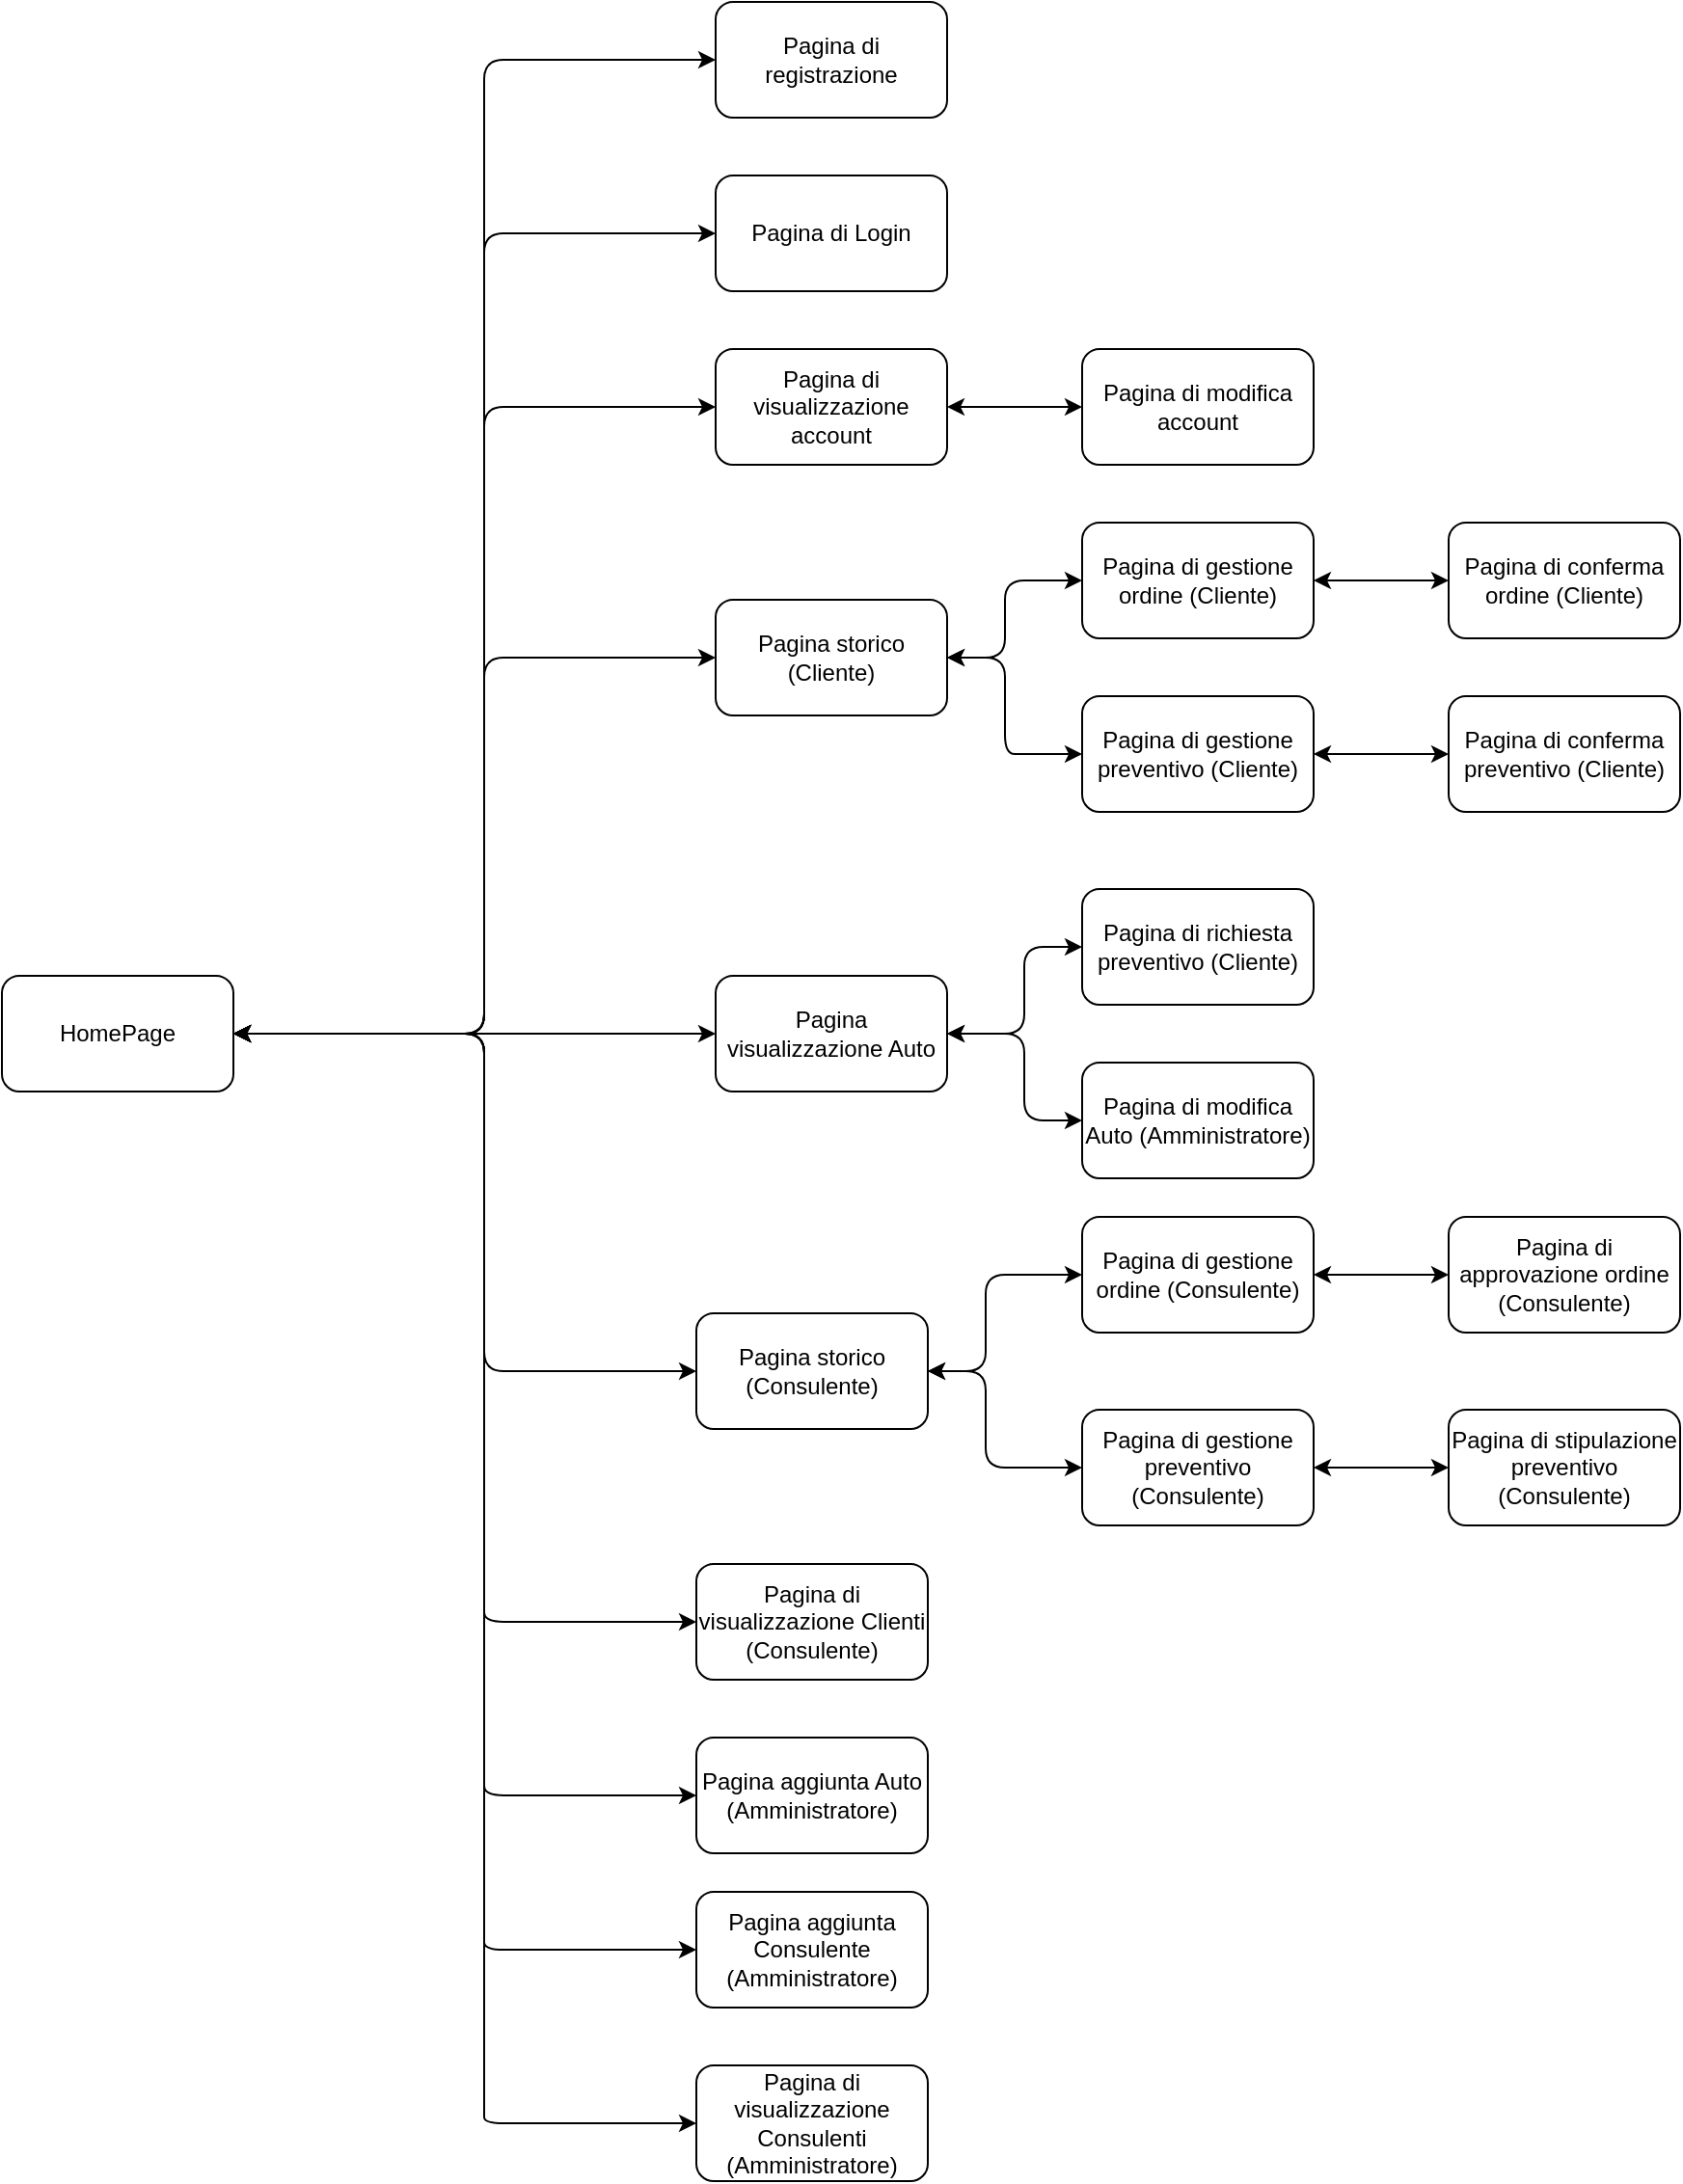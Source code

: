 <mxfile version="13.9.9" type="device"><diagram id="6gm5yPX3ZAlM1L4PDlap" name="Pagina-1"><mxGraphModel dx="1185" dy="685" grid="1" gridSize="10" guides="1" tooltips="1" connect="1" arrows="1" fold="1" page="1" pageScale="1" pageWidth="827" pageHeight="1169" math="0" shadow="0"><root><mxCell id="0"/><mxCell id="1" parent="0"/><mxCell id="DyaJIUyc59leb4okxDI6-1" value="HomePage" style="rounded=1;whiteSpace=wrap;html=1;" vertex="1" parent="1"><mxGeometry x="30" y="555" width="120" height="60" as="geometry"/></mxCell><mxCell id="DyaJIUyc59leb4okxDI6-3" value="" style="endArrow=classic;startArrow=classic;html=1;exitX=1;exitY=0.5;exitDx=0;exitDy=0;entryX=0;entryY=0.5;entryDx=0;entryDy=0;" edge="1" parent="1" source="DyaJIUyc59leb4okxDI6-1" target="DyaJIUyc59leb4okxDI6-5"><mxGeometry width="50" height="50" relative="1" as="geometry"><mxPoint x="380" y="440" as="sourcePoint"/><mxPoint x="400" y="80" as="targetPoint"/><Array as="points"><mxPoint x="280" y="585"/><mxPoint x="280" y="80"/></Array></mxGeometry></mxCell><mxCell id="DyaJIUyc59leb4okxDI6-4" value="Pagina di Login" style="rounded=1;whiteSpace=wrap;html=1;" vertex="1" parent="1"><mxGeometry x="400" y="140" width="120" height="60" as="geometry"/></mxCell><mxCell id="DyaJIUyc59leb4okxDI6-5" value="Pagina di registrazione" style="rounded=1;whiteSpace=wrap;html=1;" vertex="1" parent="1"><mxGeometry x="400" y="50" width="120" height="60" as="geometry"/></mxCell><mxCell id="DyaJIUyc59leb4okxDI6-6" value="" style="endArrow=classic;startArrow=classic;html=1;exitX=1;exitY=0.5;exitDx=0;exitDy=0;entryX=0;entryY=0.5;entryDx=0;entryDy=0;" edge="1" parent="1" source="DyaJIUyc59leb4okxDI6-1" target="DyaJIUyc59leb4okxDI6-4"><mxGeometry width="50" height="50" relative="1" as="geometry"><mxPoint x="380" y="430" as="sourcePoint"/><mxPoint x="430" y="380" as="targetPoint"/><Array as="points"><mxPoint x="280" y="585"/><mxPoint x="280" y="170"/></Array></mxGeometry></mxCell><mxCell id="DyaJIUyc59leb4okxDI6-7" value="Pagina di modifica account" style="rounded=1;whiteSpace=wrap;html=1;" vertex="1" parent="1"><mxGeometry x="590" y="230" width="120" height="60" as="geometry"/></mxCell><mxCell id="DyaJIUyc59leb4okxDI6-8" value="" style="endArrow=classic;startArrow=classic;html=1;entryX=0;entryY=0.5;entryDx=0;entryDy=0;exitX=1;exitY=0.5;exitDx=0;exitDy=0;" edge="1" parent="1" source="DyaJIUyc59leb4okxDI6-1" target="DyaJIUyc59leb4okxDI6-10"><mxGeometry width="50" height="50" relative="1" as="geometry"><mxPoint x="380" y="420" as="sourcePoint"/><mxPoint x="430" y="370" as="targetPoint"/><Array as="points"><mxPoint x="280" y="585"/><mxPoint x="280" y="260"/></Array></mxGeometry></mxCell><mxCell id="DyaJIUyc59leb4okxDI6-9" value="Pagina storico (Cliente)" style="rounded=1;whiteSpace=wrap;html=1;" vertex="1" parent="1"><mxGeometry x="400" y="360" width="120" height="60" as="geometry"/></mxCell><mxCell id="DyaJIUyc59leb4okxDI6-10" value="Pagina di visualizzazione account" style="rounded=1;whiteSpace=wrap;html=1;" vertex="1" parent="1"><mxGeometry x="400" y="230" width="120" height="60" as="geometry"/></mxCell><mxCell id="DyaJIUyc59leb4okxDI6-11" value="" style="endArrow=classic;startArrow=classic;html=1;entryX=0;entryY=0.5;entryDx=0;entryDy=0;exitX=1;exitY=0.5;exitDx=0;exitDy=0;" edge="1" parent="1" source="DyaJIUyc59leb4okxDI6-10" target="DyaJIUyc59leb4okxDI6-7"><mxGeometry width="50" height="50" relative="1" as="geometry"><mxPoint x="510" y="390" as="sourcePoint"/><mxPoint x="560" y="340" as="targetPoint"/></mxGeometry></mxCell><mxCell id="DyaJIUyc59leb4okxDI6-12" value="" style="endArrow=classic;startArrow=classic;html=1;exitX=1;exitY=0.5;exitDx=0;exitDy=0;entryX=0;entryY=0.5;entryDx=0;entryDy=0;" edge="1" parent="1" source="DyaJIUyc59leb4okxDI6-1" target="DyaJIUyc59leb4okxDI6-9"><mxGeometry width="50" height="50" relative="1" as="geometry"><mxPoint x="380" y="410" as="sourcePoint"/><mxPoint x="430" y="360" as="targetPoint"/><Array as="points"><mxPoint x="280" y="585"/><mxPoint x="280" y="390"/></Array></mxGeometry></mxCell><mxCell id="DyaJIUyc59leb4okxDI6-13" value="" style="endArrow=classic;startArrow=classic;html=1;exitX=1;exitY=0.5;exitDx=0;exitDy=0;entryX=0;entryY=0.5;entryDx=0;entryDy=0;" edge="1" parent="1" source="DyaJIUyc59leb4okxDI6-9" target="DyaJIUyc59leb4okxDI6-14"><mxGeometry width="50" height="50" relative="1" as="geometry"><mxPoint x="570" y="450" as="sourcePoint"/><mxPoint x="590" y="350" as="targetPoint"/><Array as="points"><mxPoint x="550" y="390"/><mxPoint x="550" y="350"/></Array></mxGeometry></mxCell><mxCell id="DyaJIUyc59leb4okxDI6-14" value="Pagina di gestione ordine (Cliente)" style="rounded=1;whiteSpace=wrap;html=1;" vertex="1" parent="1"><mxGeometry x="590" y="320" width="120" height="60" as="geometry"/></mxCell><mxCell id="DyaJIUyc59leb4okxDI6-15" value="" style="endArrow=classic;startArrow=classic;html=1;exitX=1;exitY=0.5;exitDx=0;exitDy=0;entryX=0;entryY=0.5;entryDx=0;entryDy=0;" edge="1" parent="1" source="DyaJIUyc59leb4okxDI6-14" target="DyaJIUyc59leb4okxDI6-17"><mxGeometry width="50" height="50" relative="1" as="geometry"><mxPoint x="730" y="480" as="sourcePoint"/><mxPoint x="780" y="350" as="targetPoint"/></mxGeometry></mxCell><mxCell id="DyaJIUyc59leb4okxDI6-17" value="Pagina di conferma ordine (Cliente)" style="rounded=1;whiteSpace=wrap;html=1;" vertex="1" parent="1"><mxGeometry x="780" y="320" width="120" height="60" as="geometry"/></mxCell><mxCell id="DyaJIUyc59leb4okxDI6-19" value="Pagina storico (Consulente)" style="rounded=1;whiteSpace=wrap;html=1;" vertex="1" parent="1"><mxGeometry x="390" y="730" width="120" height="60" as="geometry"/></mxCell><mxCell id="DyaJIUyc59leb4okxDI6-20" value="" style="endArrow=classic;startArrow=classic;html=1;exitX=1;exitY=0.5;exitDx=0;exitDy=0;entryX=0;entryY=0.5;entryDx=0;entryDy=0;" edge="1" parent="1" source="DyaJIUyc59leb4okxDI6-19" target="DyaJIUyc59leb4okxDI6-21"><mxGeometry width="50" height="50" relative="1" as="geometry"><mxPoint x="570" y="780" as="sourcePoint"/><mxPoint x="590" y="680" as="targetPoint"/><Array as="points"><mxPoint x="540" y="760"/><mxPoint x="540" y="710"/></Array></mxGeometry></mxCell><mxCell id="DyaJIUyc59leb4okxDI6-21" value="Pagina di gestione ordine (Consulente)" style="rounded=1;whiteSpace=wrap;html=1;" vertex="1" parent="1"><mxGeometry x="590" y="680" width="120" height="60" as="geometry"/></mxCell><mxCell id="DyaJIUyc59leb4okxDI6-22" value="" style="endArrow=classic;startArrow=classic;html=1;exitX=1;exitY=0.5;exitDx=0;exitDy=0;entryX=0;entryY=0.5;entryDx=0;entryDy=0;" edge="1" parent="1" source="DyaJIUyc59leb4okxDI6-21" target="DyaJIUyc59leb4okxDI6-23"><mxGeometry width="50" height="50" relative="1" as="geometry"><mxPoint x="730" y="810" as="sourcePoint"/><mxPoint x="780" y="680" as="targetPoint"/></mxGeometry></mxCell><mxCell id="DyaJIUyc59leb4okxDI6-23" value="Pagina di approvazione ordine (Consulente)" style="rounded=1;whiteSpace=wrap;html=1;" vertex="1" parent="1"><mxGeometry x="780" y="680" width="120" height="60" as="geometry"/></mxCell><mxCell id="DyaJIUyc59leb4okxDI6-26" value="" style="endArrow=classic;startArrow=classic;html=1;exitX=1;exitY=0.5;exitDx=0;exitDy=0;entryX=0;entryY=0.5;entryDx=0;entryDy=0;" edge="1" parent="1" source="DyaJIUyc59leb4okxDI6-9" target="DyaJIUyc59leb4okxDI6-27"><mxGeometry width="50" height="50" relative="1" as="geometry"><mxPoint x="520" y="585" as="sourcePoint"/><mxPoint x="590" y="585" as="targetPoint"/><Array as="points"><mxPoint x="550" y="390"/><mxPoint x="550" y="440"/><mxPoint x="560" y="440"/></Array></mxGeometry></mxCell><mxCell id="DyaJIUyc59leb4okxDI6-27" value="Pagina di gestione preventivo (Cliente)" style="rounded=1;whiteSpace=wrap;html=1;" vertex="1" parent="1"><mxGeometry x="590" y="410" width="120" height="60" as="geometry"/></mxCell><mxCell id="DyaJIUyc59leb4okxDI6-28" value="" style="endArrow=classic;startArrow=classic;html=1;exitX=1;exitY=0.5;exitDx=0;exitDy=0;entryX=0;entryY=0.5;entryDx=0;entryDy=0;" edge="1" parent="1" source="DyaJIUyc59leb4okxDI6-27" target="DyaJIUyc59leb4okxDI6-29"><mxGeometry width="50" height="50" relative="1" as="geometry"><mxPoint x="730" y="715" as="sourcePoint"/><mxPoint x="780" y="585" as="targetPoint"/></mxGeometry></mxCell><mxCell id="DyaJIUyc59leb4okxDI6-29" value="Pagina di conferma preventivo (Cliente)" style="rounded=1;whiteSpace=wrap;html=1;" vertex="1" parent="1"><mxGeometry x="780" y="410" width="120" height="60" as="geometry"/></mxCell><mxCell id="DyaJIUyc59leb4okxDI6-33" value="" style="endArrow=classic;startArrow=classic;html=1;entryX=0;entryY=0.5;entryDx=0;entryDy=0;" edge="1" parent="1" target="DyaJIUyc59leb4okxDI6-34"><mxGeometry width="50" height="50" relative="1" as="geometry"><mxPoint x="510" y="760" as="sourcePoint"/><mxPoint x="590" y="870" as="targetPoint"/><Array as="points"><mxPoint x="540" y="760"/><mxPoint x="540" y="810"/></Array></mxGeometry></mxCell><mxCell id="DyaJIUyc59leb4okxDI6-34" value="Pagina di gestione preventivo (Consulente)" style="rounded=1;whiteSpace=wrap;html=1;" vertex="1" parent="1"><mxGeometry x="590" y="780" width="120" height="60" as="geometry"/></mxCell><mxCell id="DyaJIUyc59leb4okxDI6-35" value="" style="endArrow=classic;startArrow=classic;html=1;exitX=1;exitY=0.5;exitDx=0;exitDy=0;entryX=0;entryY=0.5;entryDx=0;entryDy=0;" edge="1" parent="1" source="DyaJIUyc59leb4okxDI6-34" target="DyaJIUyc59leb4okxDI6-36"><mxGeometry width="50" height="50" relative="1" as="geometry"><mxPoint x="730" y="1000" as="sourcePoint"/><mxPoint x="780" y="870" as="targetPoint"/></mxGeometry></mxCell><mxCell id="DyaJIUyc59leb4okxDI6-36" value="Pagina di stipulazione preventivo (Consulente)" style="rounded=1;whiteSpace=wrap;html=1;" vertex="1" parent="1"><mxGeometry x="780" y="780" width="120" height="60" as="geometry"/></mxCell><mxCell id="DyaJIUyc59leb4okxDI6-38" value="" style="endArrow=classic;startArrow=classic;html=1;entryX=0;entryY=0.5;entryDx=0;entryDy=0;exitX=1;exitY=0.5;exitDx=0;exitDy=0;" edge="1" parent="1" source="DyaJIUyc59leb4okxDI6-1" target="DyaJIUyc59leb4okxDI6-19"><mxGeometry width="50" height="50" relative="1" as="geometry"><mxPoint x="160" y="590" as="sourcePoint"/><mxPoint x="290" y="710" as="targetPoint"/><Array as="points"><mxPoint x="280" y="585"/><mxPoint x="280" y="710"/><mxPoint x="280" y="760"/></Array></mxGeometry></mxCell><mxCell id="DyaJIUyc59leb4okxDI6-39" value="" style="endArrow=classic;startArrow=classic;html=1;exitX=1;exitY=0.5;exitDx=0;exitDy=0;entryX=0;entryY=0.5;entryDx=0;entryDy=0;" edge="1" parent="1" source="DyaJIUyc59leb4okxDI6-1" target="DyaJIUyc59leb4okxDI6-59"><mxGeometry width="50" height="50" relative="1" as="geometry"><mxPoint x="240" y="750" as="sourcePoint"/><mxPoint x="390" y="930" as="targetPoint"/><Array as="points"><mxPoint x="280" y="585"/><mxPoint x="280" y="960"/><mxPoint x="280" y="980"/></Array></mxGeometry></mxCell><mxCell id="DyaJIUyc59leb4okxDI6-40" value="Pagina visualizzazione Auto" style="rounded=1;whiteSpace=wrap;html=1;" vertex="1" parent="1"><mxGeometry x="400" y="555" width="120" height="60" as="geometry"/></mxCell><mxCell id="DyaJIUyc59leb4okxDI6-41" value="" style="endArrow=classic;startArrow=classic;html=1;exitX=1;exitY=0.5;exitDx=0;exitDy=0;entryX=0;entryY=0.5;entryDx=0;entryDy=0;" edge="1" parent="1" source="DyaJIUyc59leb4okxDI6-40" target="DyaJIUyc59leb4okxDI6-44"><mxGeometry width="50" height="50" relative="1" as="geometry"><mxPoint x="570" y="770" as="sourcePoint"/><mxPoint x="590" y="670.0" as="targetPoint"/><Array as="points"><mxPoint x="560" y="585"/><mxPoint x="560" y="540"/></Array></mxGeometry></mxCell><mxCell id="DyaJIUyc59leb4okxDI6-44" value="Pagina di richiesta preventivo (Cliente)" style="rounded=1;whiteSpace=wrap;html=1;" vertex="1" parent="1"><mxGeometry x="590" y="510" width="120" height="60" as="geometry"/></mxCell><mxCell id="DyaJIUyc59leb4okxDI6-48" value="" style="endArrow=classic;startArrow=classic;html=1;exitX=1;exitY=0.5;exitDx=0;exitDy=0;entryX=0;entryY=0.5;entryDx=0;entryDy=0;" edge="1" parent="1" source="DyaJIUyc59leb4okxDI6-1" target="DyaJIUyc59leb4okxDI6-40"><mxGeometry width="50" height="50" relative="1" as="geometry"><mxPoint x="390" y="660" as="sourcePoint"/><mxPoint x="440" y="610" as="targetPoint"/><Array as="points"><mxPoint x="280" y="585"/><mxPoint x="340" y="585"/></Array></mxGeometry></mxCell><mxCell id="DyaJIUyc59leb4okxDI6-49" value="Pagina di visualizzazione Clienti (Consulente)" style="rounded=1;whiteSpace=wrap;html=1;" vertex="1" parent="1"><mxGeometry x="390" y="860" width="120" height="60" as="geometry"/></mxCell><mxCell id="DyaJIUyc59leb4okxDI6-50" value="" style="endArrow=classic;startArrow=classic;html=1;exitX=1;exitY=0.5;exitDx=0;exitDy=0;entryX=0;entryY=0.5;entryDx=0;entryDy=0;" edge="1" parent="1" source="DyaJIUyc59leb4okxDI6-1" target="DyaJIUyc59leb4okxDI6-49"><mxGeometry width="50" height="50" relative="1" as="geometry"><mxPoint x="340" y="680" as="sourcePoint"/><mxPoint x="390" y="630" as="targetPoint"/><Array as="points"><mxPoint x="280" y="585"/><mxPoint x="280" y="620"/><mxPoint x="280" y="870"/><mxPoint x="280" y="890"/></Array></mxGeometry></mxCell><mxCell id="DyaJIUyc59leb4okxDI6-59" value="Pagina aggiunta Auto (Amministratore)" style="rounded=1;whiteSpace=wrap;html=1;" vertex="1" parent="1"><mxGeometry x="390" y="950" width="120" height="60" as="geometry"/></mxCell><mxCell id="DyaJIUyc59leb4okxDI6-60" value="Pagina di modifica Auto (Amministratore)" style="rounded=1;whiteSpace=wrap;html=1;" vertex="1" parent="1"><mxGeometry x="590" y="600" width="120" height="60" as="geometry"/></mxCell><mxCell id="DyaJIUyc59leb4okxDI6-61" value="" style="endArrow=classic;startArrow=classic;html=1;entryX=0;entryY=0.5;entryDx=0;entryDy=0;exitX=1;exitY=0.5;exitDx=0;exitDy=0;" edge="1" parent="1" source="DyaJIUyc59leb4okxDI6-40" target="DyaJIUyc59leb4okxDI6-60"><mxGeometry width="50" height="50" relative="1" as="geometry"><mxPoint x="400" y="690" as="sourcePoint"/><mxPoint x="450" y="640" as="targetPoint"/><Array as="points"><mxPoint x="560" y="585"/><mxPoint x="560" y="630"/></Array></mxGeometry></mxCell><mxCell id="DyaJIUyc59leb4okxDI6-62" value="" style="endArrow=classic;startArrow=classic;html=1;exitX=1;exitY=0.5;exitDx=0;exitDy=0;entryX=0;entryY=0.5;entryDx=0;entryDy=0;" edge="1" parent="1" target="DyaJIUyc59leb4okxDI6-63" source="DyaJIUyc59leb4okxDI6-1"><mxGeometry width="50" height="50" relative="1" as="geometry"><mxPoint x="150" y="670" as="sourcePoint"/><mxPoint x="390" y="1015" as="targetPoint"/><Array as="points"><mxPoint x="280" y="585"/><mxPoint x="280" y="1045"/><mxPoint x="280" y="1060"/></Array></mxGeometry></mxCell><mxCell id="DyaJIUyc59leb4okxDI6-63" value="Pagina aggiunta Consulente (Amministratore)" style="rounded=1;whiteSpace=wrap;html=1;" vertex="1" parent="1"><mxGeometry x="390" y="1030" width="120" height="60" as="geometry"/></mxCell><mxCell id="DyaJIUyc59leb4okxDI6-64" value="" style="endArrow=classic;startArrow=classic;html=1;exitX=1;exitY=0.5;exitDx=0;exitDy=0;entryX=0;entryY=0.5;entryDx=0;entryDy=0;" edge="1" parent="1" target="DyaJIUyc59leb4okxDI6-65" source="DyaJIUyc59leb4okxDI6-1"><mxGeometry width="50" height="50" relative="1" as="geometry"><mxPoint x="150" y="762.5" as="sourcePoint"/><mxPoint x="390" y="1107.5" as="targetPoint"/><Array as="points"><mxPoint x="280" y="585"/><mxPoint x="280" y="1137.5"/><mxPoint x="280" y="1150"/></Array></mxGeometry></mxCell><mxCell id="DyaJIUyc59leb4okxDI6-65" value="Pagina di visualizzazione Consulenti (Amministratore)" style="rounded=1;whiteSpace=wrap;html=1;" vertex="1" parent="1"><mxGeometry x="390" y="1120" width="120" height="60" as="geometry"/></mxCell></root></mxGraphModel></diagram></mxfile>